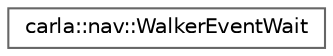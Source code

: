 digraph "类继承关系图"
{
 // INTERACTIVE_SVG=YES
 // LATEX_PDF_SIZE
  bgcolor="transparent";
  edge [fontname=Helvetica,fontsize=10,labelfontname=Helvetica,labelfontsize=10];
  node [fontname=Helvetica,fontsize=10,shape=box,height=0.2,width=0.4];
  rankdir="LR";
  Node0 [id="Node000000",label="carla::nav::WalkerEventWait",height=0.2,width=0.4,color="grey40", fillcolor="white", style="filled",URL="$dd/d45/structcarla_1_1nav_1_1WalkerEventWait.html",tooltip="event to wait for a while"];
}
